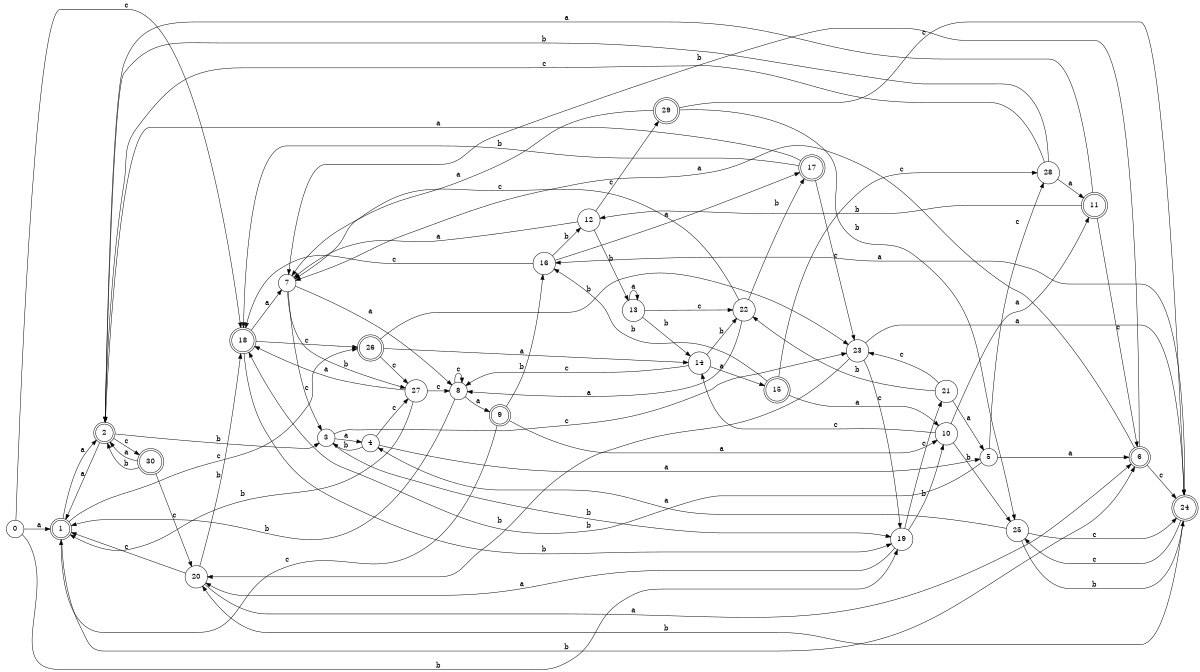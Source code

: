 digraph n25_8 {
__start0 [label="" shape="none"];

rankdir=LR;
size="8,5";

s0 [style="filled", color="black", fillcolor="white" shape="circle", label="0"];
s1 [style="rounded,filled", color="black", fillcolor="white" shape="doublecircle", label="1"];
s2 [style="rounded,filled", color="black", fillcolor="white" shape="doublecircle", label="2"];
s3 [style="filled", color="black", fillcolor="white" shape="circle", label="3"];
s4 [style="filled", color="black", fillcolor="white" shape="circle", label="4"];
s5 [style="filled", color="black", fillcolor="white" shape="circle", label="5"];
s6 [style="rounded,filled", color="black", fillcolor="white" shape="doublecircle", label="6"];
s7 [style="filled", color="black", fillcolor="white" shape="circle", label="7"];
s8 [style="filled", color="black", fillcolor="white" shape="circle", label="8"];
s9 [style="rounded,filled", color="black", fillcolor="white" shape="doublecircle", label="9"];
s10 [style="filled", color="black", fillcolor="white" shape="circle", label="10"];
s11 [style="rounded,filled", color="black", fillcolor="white" shape="doublecircle", label="11"];
s12 [style="filled", color="black", fillcolor="white" shape="circle", label="12"];
s13 [style="filled", color="black", fillcolor="white" shape="circle", label="13"];
s14 [style="filled", color="black", fillcolor="white" shape="circle", label="14"];
s15 [style="rounded,filled", color="black", fillcolor="white" shape="doublecircle", label="15"];
s16 [style="filled", color="black", fillcolor="white" shape="circle", label="16"];
s17 [style="rounded,filled", color="black", fillcolor="white" shape="doublecircle", label="17"];
s18 [style="rounded,filled", color="black", fillcolor="white" shape="doublecircle", label="18"];
s19 [style="filled", color="black", fillcolor="white" shape="circle", label="19"];
s20 [style="filled", color="black", fillcolor="white" shape="circle", label="20"];
s21 [style="filled", color="black", fillcolor="white" shape="circle", label="21"];
s22 [style="filled", color="black", fillcolor="white" shape="circle", label="22"];
s23 [style="filled", color="black", fillcolor="white" shape="circle", label="23"];
s24 [style="rounded,filled", color="black", fillcolor="white" shape="doublecircle", label="24"];
s25 [style="filled", color="black", fillcolor="white" shape="circle", label="25"];
s26 [style="rounded,filled", color="black", fillcolor="white" shape="doublecircle", label="26"];
s27 [style="filled", color="black", fillcolor="white" shape="circle", label="27"];
s28 [style="filled", color="black", fillcolor="white" shape="circle", label="28"];
s29 [style="rounded,filled", color="black", fillcolor="white" shape="doublecircle", label="29"];
s30 [style="rounded,filled", color="black", fillcolor="white" shape="doublecircle", label="30"];
s0 -> s1 [label="a"];
s0 -> s19 [label="b"];
s0 -> s18 [label="c"];
s1 -> s2 [label="a"];
s1 -> s6 [label="b"];
s1 -> s26 [label="c"];
s2 -> s1 [label="a"];
s2 -> s3 [label="b"];
s2 -> s30 [label="c"];
s3 -> s4 [label="a"];
s3 -> s19 [label="b"];
s3 -> s23 [label="c"];
s4 -> s5 [label="a"];
s4 -> s3 [label="b"];
s4 -> s27 [label="c"];
s5 -> s6 [label="a"];
s5 -> s18 [label="b"];
s5 -> s28 [label="c"];
s6 -> s7 [label="a"];
s6 -> s7 [label="b"];
s6 -> s24 [label="c"];
s7 -> s8 [label="a"];
s7 -> s27 [label="b"];
s7 -> s3 [label="c"];
s8 -> s9 [label="a"];
s8 -> s1 [label="b"];
s8 -> s8 [label="c"];
s9 -> s10 [label="a"];
s9 -> s16 [label="b"];
s9 -> s1 [label="c"];
s10 -> s11 [label="a"];
s10 -> s25 [label="b"];
s10 -> s14 [label="c"];
s11 -> s2 [label="a"];
s11 -> s12 [label="b"];
s11 -> s6 [label="c"];
s12 -> s7 [label="a"];
s12 -> s13 [label="b"];
s12 -> s29 [label="c"];
s13 -> s13 [label="a"];
s13 -> s14 [label="b"];
s13 -> s22 [label="c"];
s14 -> s15 [label="a"];
s14 -> s22 [label="b"];
s14 -> s8 [label="c"];
s15 -> s10 [label="a"];
s15 -> s16 [label="b"];
s15 -> s28 [label="c"];
s16 -> s17 [label="a"];
s16 -> s12 [label="b"];
s16 -> s18 [label="c"];
s17 -> s2 [label="a"];
s17 -> s18 [label="b"];
s17 -> s23 [label="c"];
s18 -> s7 [label="a"];
s18 -> s19 [label="b"];
s18 -> s26 [label="c"];
s19 -> s20 [label="a"];
s19 -> s10 [label="b"];
s19 -> s21 [label="c"];
s20 -> s6 [label="a"];
s20 -> s18 [label="b"];
s20 -> s1 [label="c"];
s21 -> s5 [label="a"];
s21 -> s22 [label="b"];
s21 -> s23 [label="c"];
s22 -> s8 [label="a"];
s22 -> s17 [label="b"];
s22 -> s7 [label="c"];
s23 -> s24 [label="a"];
s23 -> s20 [label="b"];
s23 -> s19 [label="c"];
s24 -> s16 [label="a"];
s24 -> s20 [label="b"];
s24 -> s25 [label="c"];
s25 -> s4 [label="a"];
s25 -> s24 [label="b"];
s25 -> s24 [label="c"];
s26 -> s14 [label="a"];
s26 -> s23 [label="b"];
s26 -> s27 [label="c"];
s27 -> s18 [label="a"];
s27 -> s1 [label="b"];
s27 -> s8 [label="c"];
s28 -> s11 [label="a"];
s28 -> s2 [label="b"];
s28 -> s2 [label="c"];
s29 -> s7 [label="a"];
s29 -> s25 [label="b"];
s29 -> s24 [label="c"];
s30 -> s2 [label="a"];
s30 -> s2 [label="b"];
s30 -> s20 [label="c"];

}